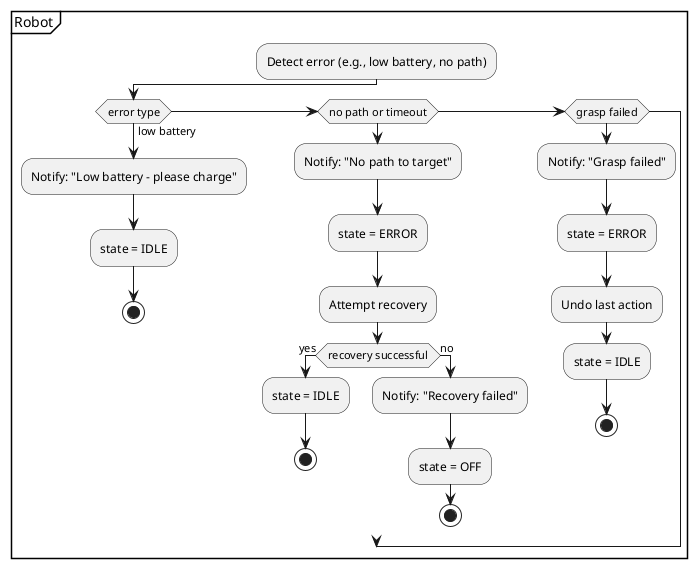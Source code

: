 @startuml
skinparam shadowing false

partition "Robot" {
  :Detect error (e.g., low battery, no path);
  if (error type) then (low battery)
    :Notify: "Low battery – please charge";
    :state = IDLE;
    stop
  else if (no path or timeout)
    :Notify: "No path to target";
    :state = ERROR;
    :Attempt recovery;
    if (recovery successful) then (yes)
      :state = IDLE;
      stop
    else (no)
      :Notify: "Recovery failed";
      :state = OFF;
      stop
    endif
  else if (grasp failed)
    :Notify: "Grasp failed";
    :state = ERROR;
    :Undo last action;
    :state = IDLE;
    stop
  endif
}
@enduml